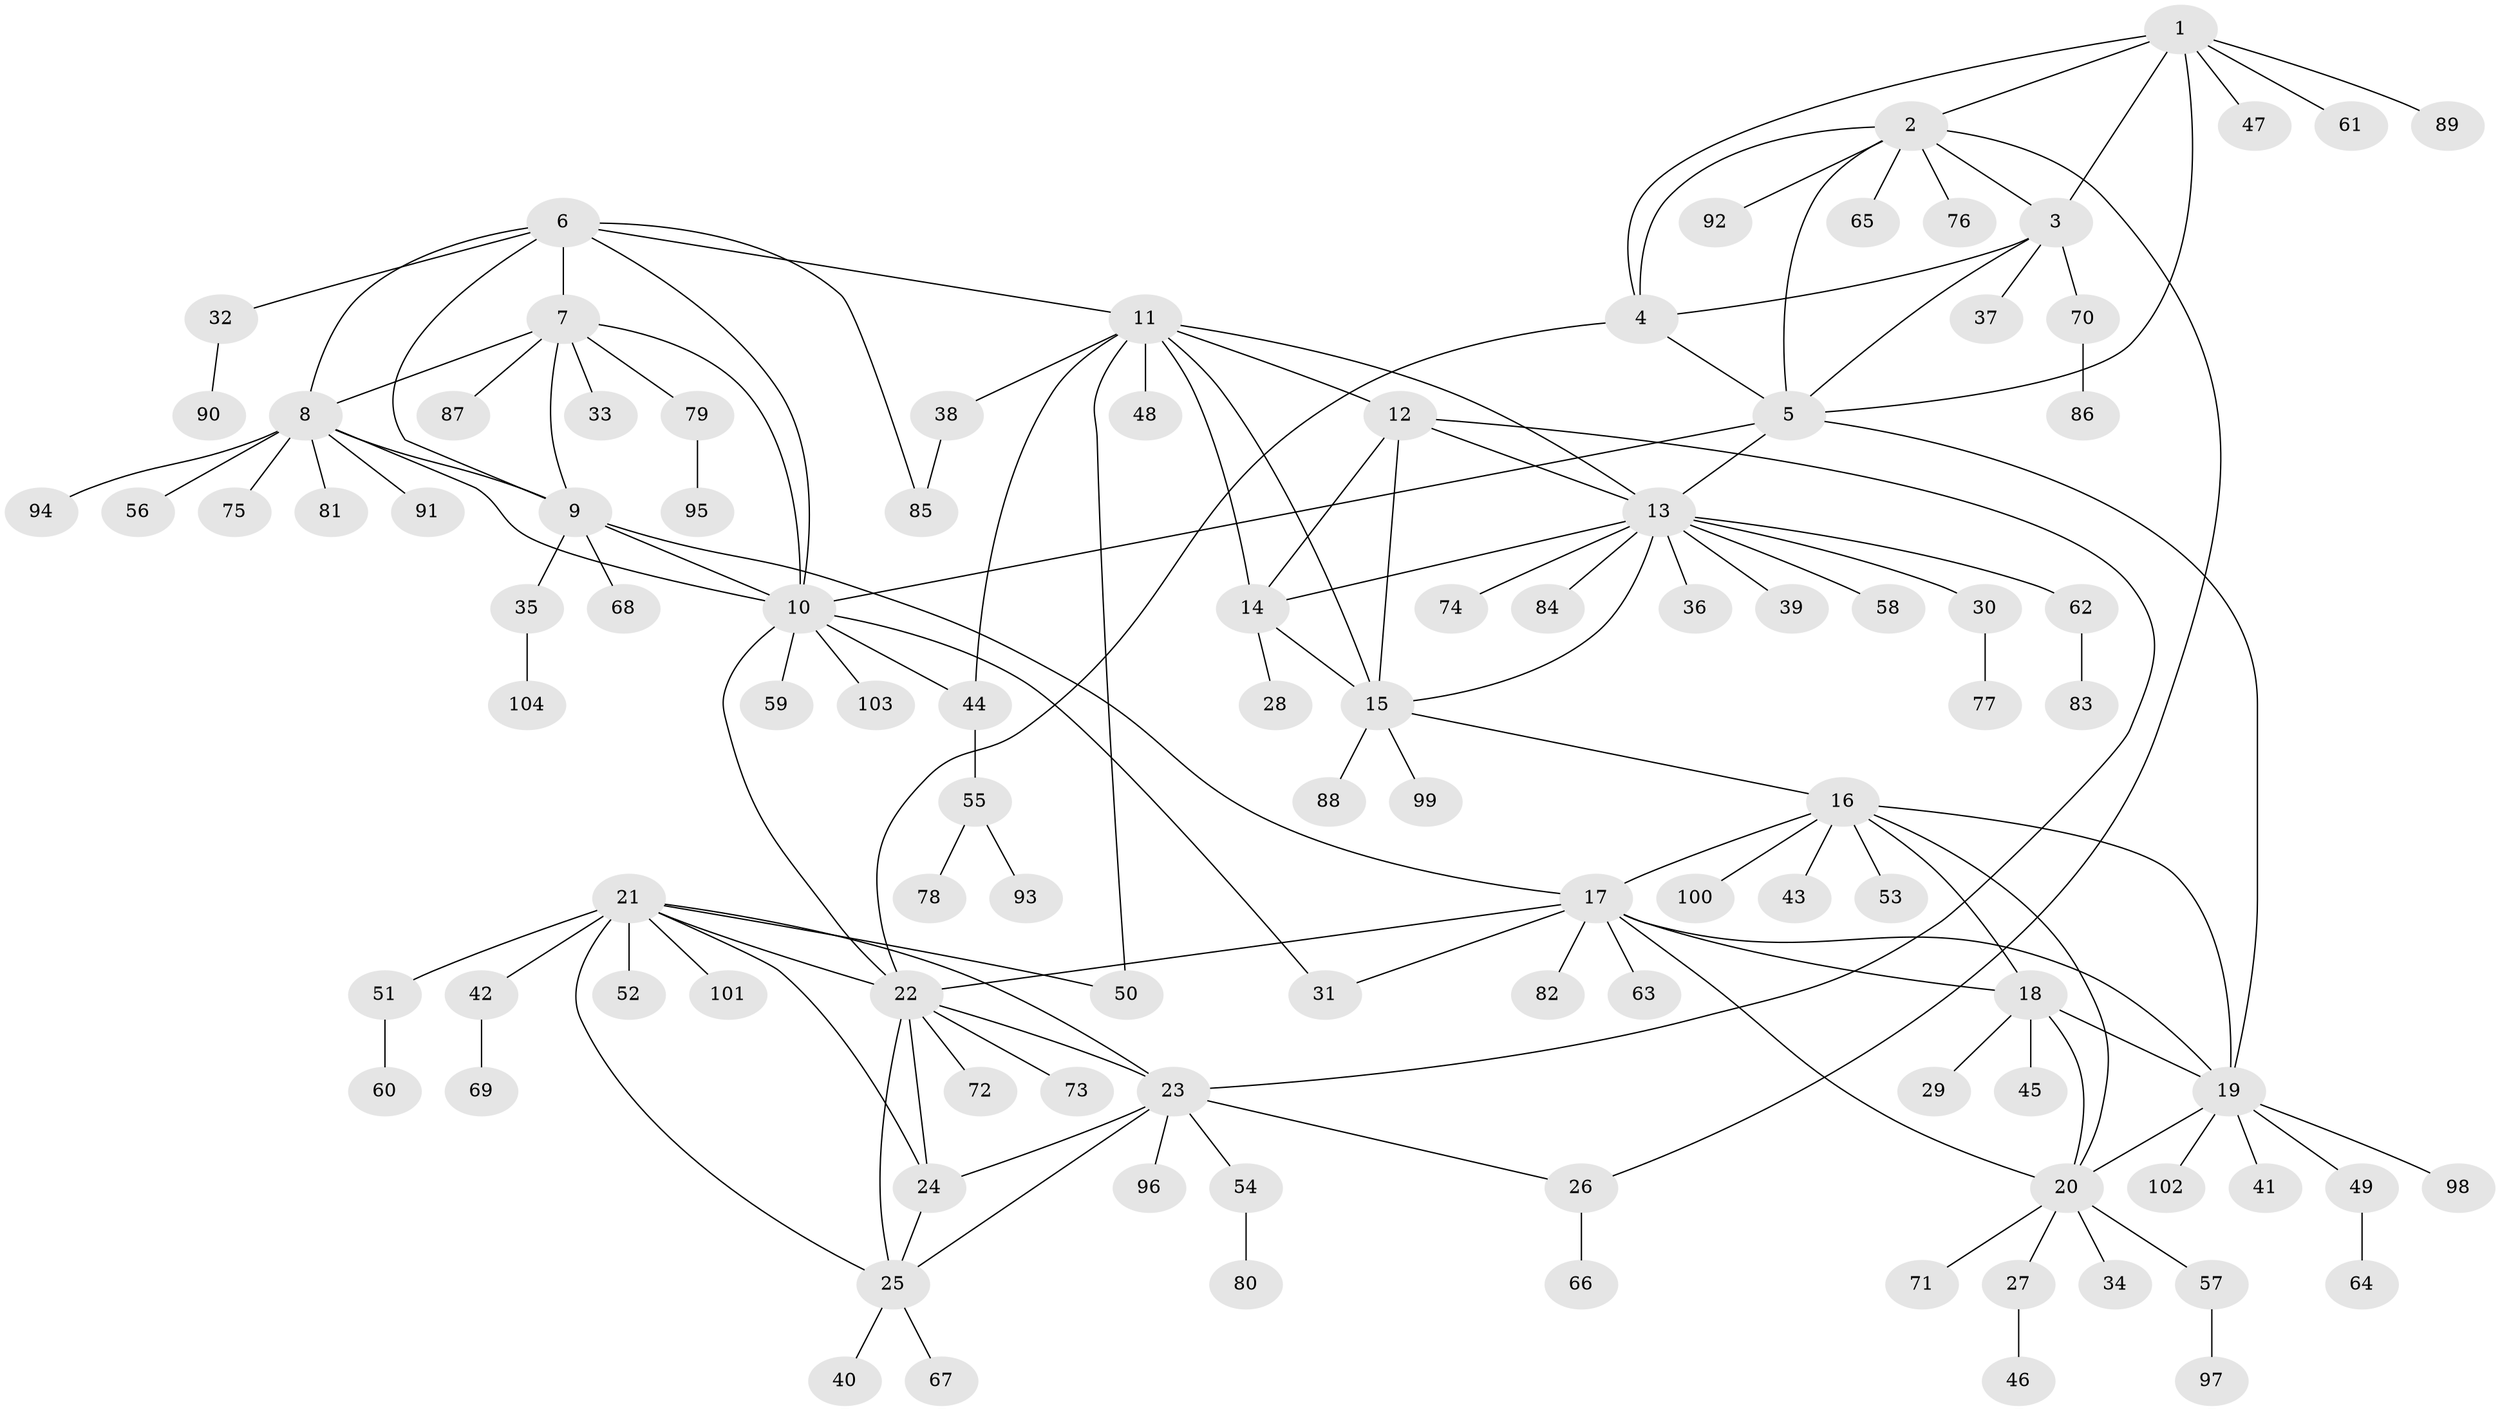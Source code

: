 // coarse degree distribution, {9: 0.025974025974025976, 7: 0.03896103896103896, 3: 0.025974025974025976, 6: 0.025974025974025976, 5: 0.05194805194805195, 14: 0.012987012987012988, 10: 0.012987012987012988, 11: 0.012987012987012988, 4: 0.025974025974025976, 8: 0.05194805194805195, 1: 0.6493506493506493, 2: 0.06493506493506493}
// Generated by graph-tools (version 1.1) at 2025/24/03/03/25 07:24:14]
// undirected, 104 vertices, 144 edges
graph export_dot {
graph [start="1"]
  node [color=gray90,style=filled];
  1;
  2;
  3;
  4;
  5;
  6;
  7;
  8;
  9;
  10;
  11;
  12;
  13;
  14;
  15;
  16;
  17;
  18;
  19;
  20;
  21;
  22;
  23;
  24;
  25;
  26;
  27;
  28;
  29;
  30;
  31;
  32;
  33;
  34;
  35;
  36;
  37;
  38;
  39;
  40;
  41;
  42;
  43;
  44;
  45;
  46;
  47;
  48;
  49;
  50;
  51;
  52;
  53;
  54;
  55;
  56;
  57;
  58;
  59;
  60;
  61;
  62;
  63;
  64;
  65;
  66;
  67;
  68;
  69;
  70;
  71;
  72;
  73;
  74;
  75;
  76;
  77;
  78;
  79;
  80;
  81;
  82;
  83;
  84;
  85;
  86;
  87;
  88;
  89;
  90;
  91;
  92;
  93;
  94;
  95;
  96;
  97;
  98;
  99;
  100;
  101;
  102;
  103;
  104;
  1 -- 2;
  1 -- 3;
  1 -- 4;
  1 -- 5;
  1 -- 47;
  1 -- 61;
  1 -- 89;
  2 -- 3;
  2 -- 4;
  2 -- 5;
  2 -- 26;
  2 -- 65;
  2 -- 76;
  2 -- 92;
  3 -- 4;
  3 -- 5;
  3 -- 37;
  3 -- 70;
  4 -- 5;
  4 -- 22;
  5 -- 10;
  5 -- 13;
  5 -- 19;
  6 -- 7;
  6 -- 8;
  6 -- 9;
  6 -- 10;
  6 -- 11;
  6 -- 32;
  6 -- 85;
  7 -- 8;
  7 -- 9;
  7 -- 10;
  7 -- 33;
  7 -- 79;
  7 -- 87;
  8 -- 9;
  8 -- 10;
  8 -- 56;
  8 -- 75;
  8 -- 81;
  8 -- 91;
  8 -- 94;
  9 -- 10;
  9 -- 17;
  9 -- 35;
  9 -- 68;
  10 -- 22;
  10 -- 31;
  10 -- 44;
  10 -- 59;
  10 -- 103;
  11 -- 12;
  11 -- 13;
  11 -- 14;
  11 -- 15;
  11 -- 38;
  11 -- 44;
  11 -- 48;
  11 -- 50;
  12 -- 13;
  12 -- 14;
  12 -- 15;
  12 -- 23;
  13 -- 14;
  13 -- 15;
  13 -- 30;
  13 -- 36;
  13 -- 39;
  13 -- 58;
  13 -- 62;
  13 -- 74;
  13 -- 84;
  14 -- 15;
  14 -- 28;
  15 -- 16;
  15 -- 88;
  15 -- 99;
  16 -- 17;
  16 -- 18;
  16 -- 19;
  16 -- 20;
  16 -- 43;
  16 -- 53;
  16 -- 100;
  17 -- 18;
  17 -- 19;
  17 -- 20;
  17 -- 22;
  17 -- 31;
  17 -- 63;
  17 -- 82;
  18 -- 19;
  18 -- 20;
  18 -- 29;
  18 -- 45;
  19 -- 20;
  19 -- 41;
  19 -- 49;
  19 -- 98;
  19 -- 102;
  20 -- 27;
  20 -- 34;
  20 -- 57;
  20 -- 71;
  21 -- 22;
  21 -- 23;
  21 -- 24;
  21 -- 25;
  21 -- 42;
  21 -- 50;
  21 -- 51;
  21 -- 52;
  21 -- 101;
  22 -- 23;
  22 -- 24;
  22 -- 25;
  22 -- 72;
  22 -- 73;
  23 -- 24;
  23 -- 25;
  23 -- 26;
  23 -- 54;
  23 -- 96;
  24 -- 25;
  25 -- 40;
  25 -- 67;
  26 -- 66;
  27 -- 46;
  30 -- 77;
  32 -- 90;
  35 -- 104;
  38 -- 85;
  42 -- 69;
  44 -- 55;
  49 -- 64;
  51 -- 60;
  54 -- 80;
  55 -- 78;
  55 -- 93;
  57 -- 97;
  62 -- 83;
  70 -- 86;
  79 -- 95;
}
